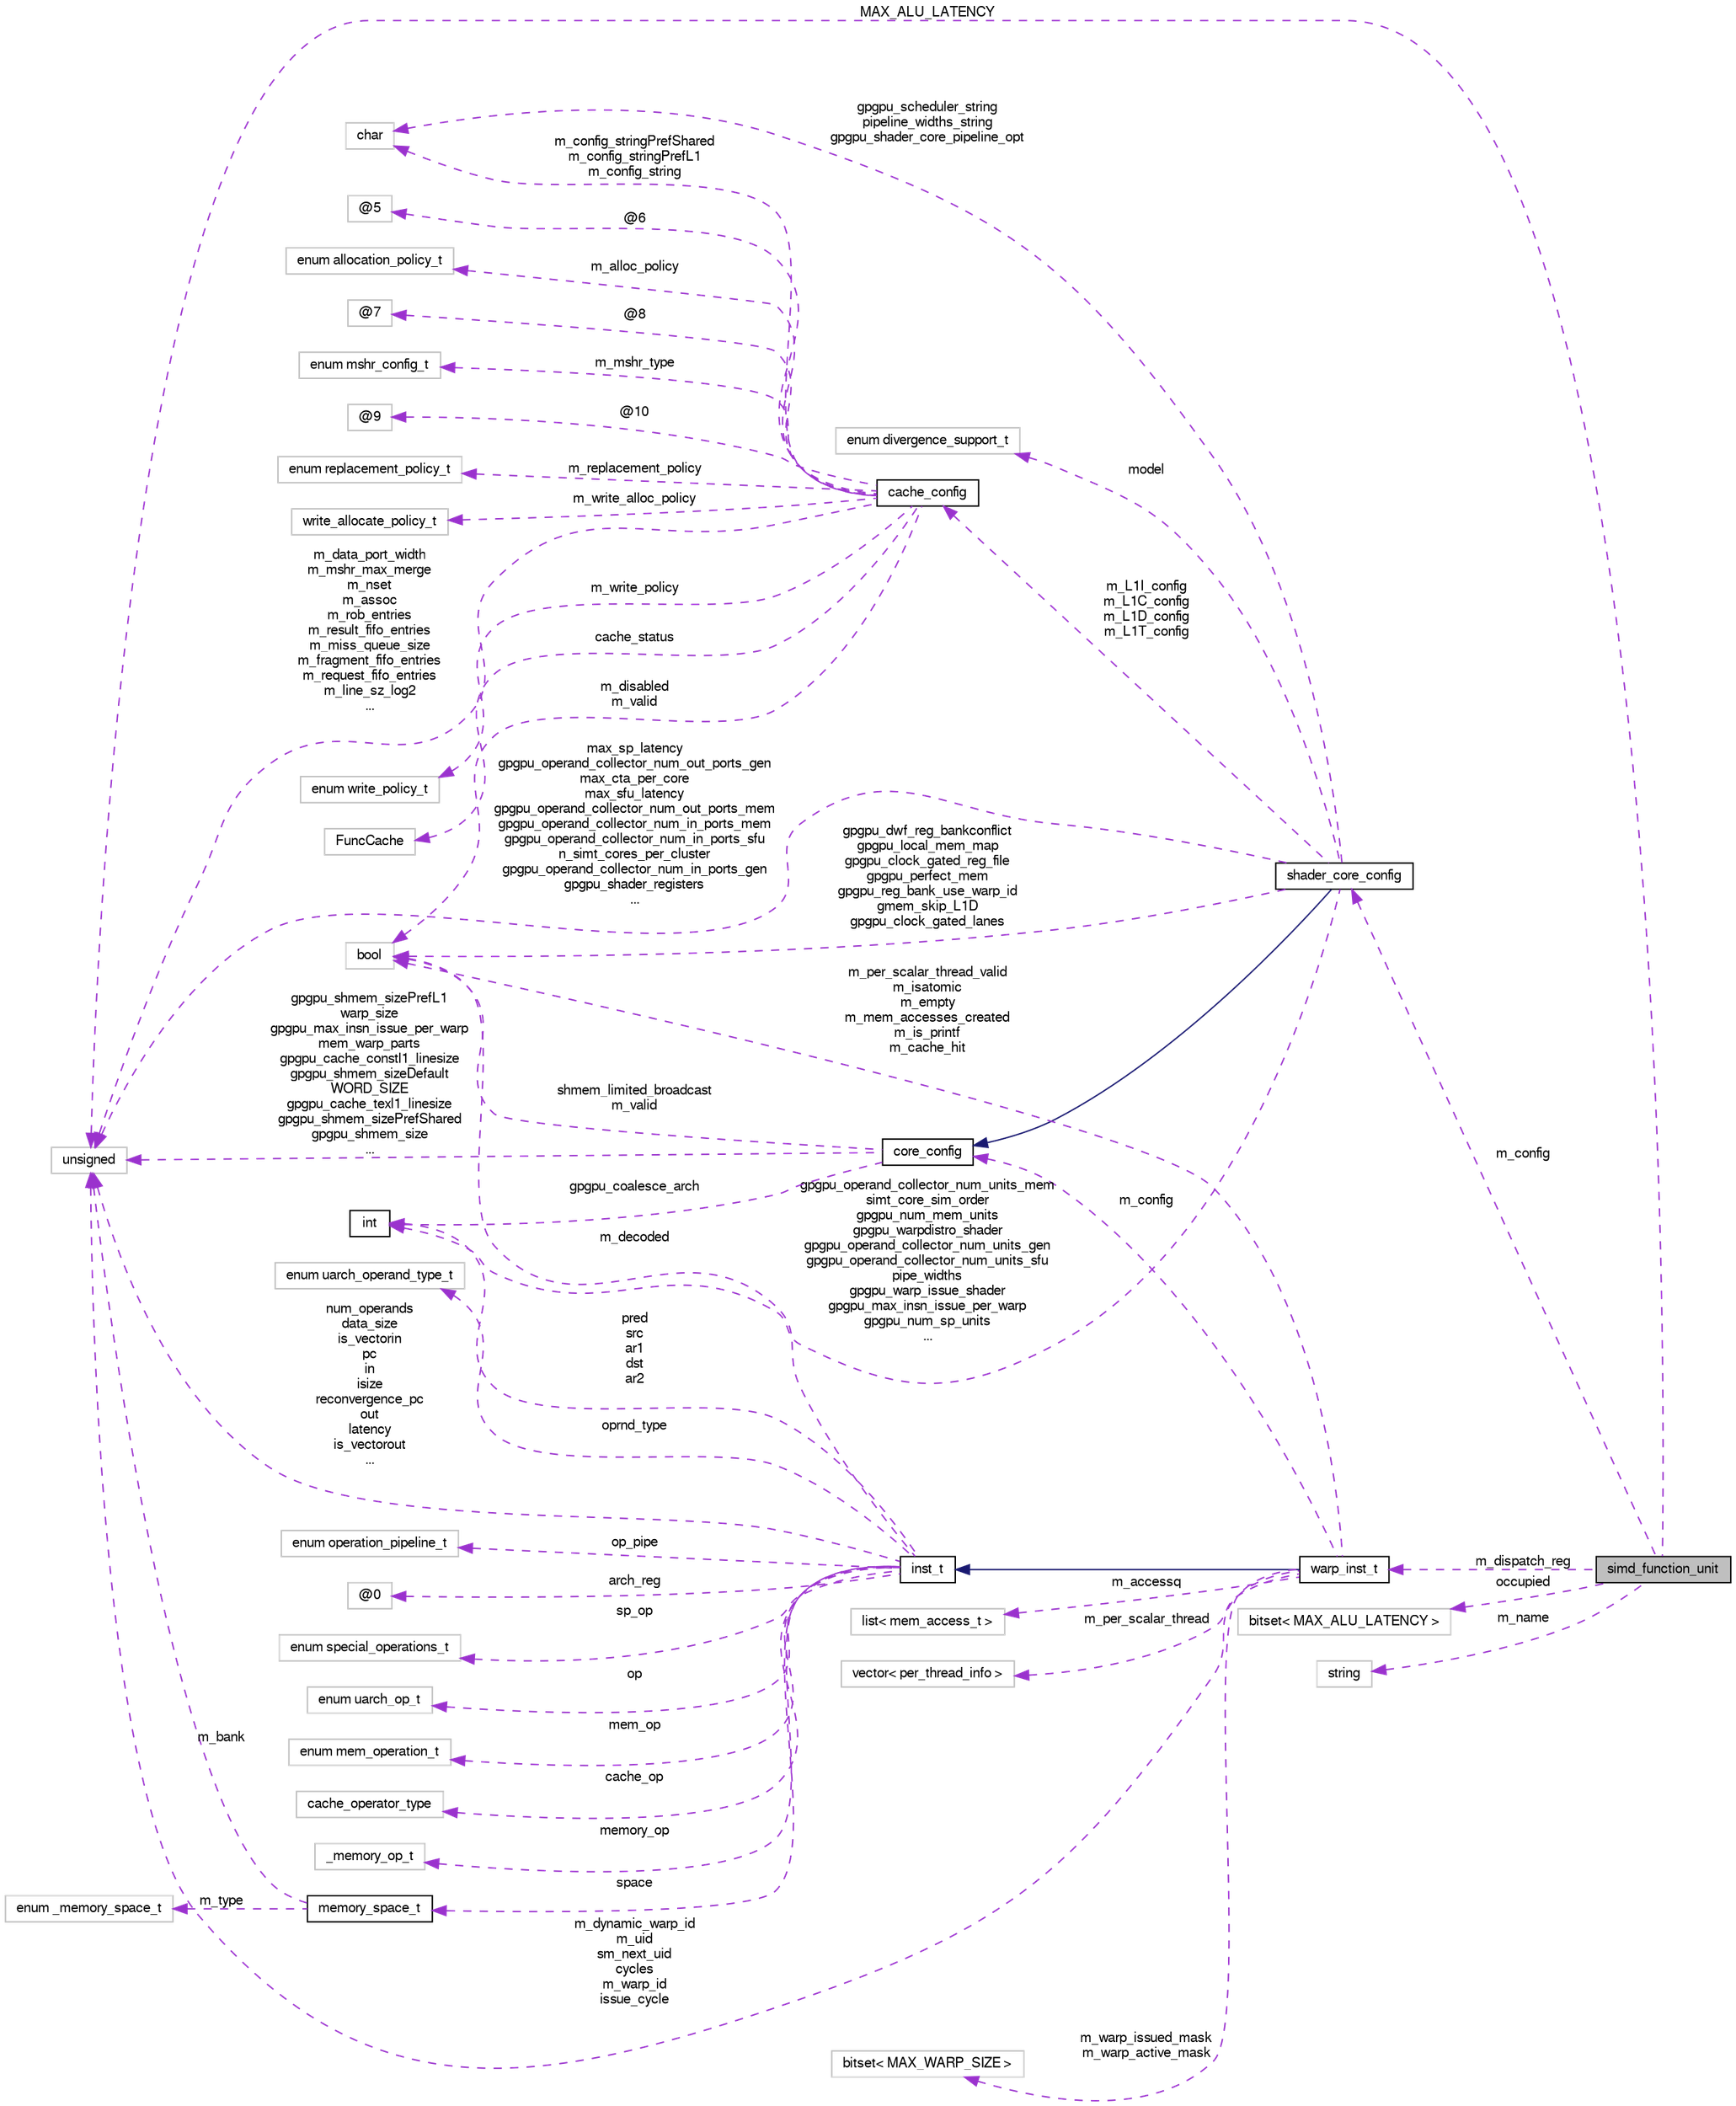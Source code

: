 digraph G
{
  bgcolor="transparent";
  edge [fontname="FreeSans",fontsize="10",labelfontname="FreeSans",labelfontsize="10"];
  node [fontname="FreeSans",fontsize="10",shape=record];
  rankdir=LR;
  Node1 [label="simd_function_unit",height=0.2,width=0.4,color="black", fillcolor="grey75", style="filled" fontcolor="black"];
  Node2 -> Node1 [dir=back,color="darkorchid3",fontsize="10",style="dashed",label="m_config",fontname="FreeSans"];
  Node2 [label="shader_core_config",height=0.2,width=0.4,color="black",URL="$structshader__core__config.html"];
  Node3 -> Node2 [dir=back,color="midnightblue",fontsize="10",style="solid",fontname="FreeSans"];
  Node3 [label="core_config",height=0.2,width=0.4,color="black",URL="$structcore__config.html"];
  Node4 -> Node3 [dir=back,color="darkorchid3",fontsize="10",style="dashed",label="gpgpu_coalesce_arch",fontname="FreeSans"];
  Node4 [label="int",height=0.2,width=0.4,color="black",URL="$classint.html"];
  Node5 -> Node3 [dir=back,color="darkorchid3",fontsize="10",style="dashed",label="shmem_limited_broadcast\nm_valid",fontname="FreeSans"];
  Node5 [label="bool",height=0.2,width=0.4,color="grey75"];
  Node6 -> Node3 [dir=back,color="darkorchid3",fontsize="10",style="dashed",label="gpgpu_shmem_sizePrefL1\nwarp_size\ngpgpu_max_insn_issue_per_warp\nmem_warp_parts\ngpgpu_cache_constl1_linesize\ngpgpu_shmem_sizeDefault\nWORD_SIZE\ngpgpu_cache_texl1_linesize\ngpgpu_shmem_sizePrefShared\ngpgpu_shmem_size\n...",fontname="FreeSans"];
  Node6 [label="unsigned",height=0.2,width=0.4,color="grey75"];
  Node7 -> Node2 [dir=back,color="darkorchid3",fontsize="10",style="dashed",label="gpgpu_scheduler_string\npipeline_widths_string\ngpgpu_shader_core_pipeline_opt",fontname="FreeSans"];
  Node7 [label="char",height=0.2,width=0.4,color="grey75"];
  Node8 -> Node2 [dir=back,color="darkorchid3",fontsize="10",style="dashed",label="model",fontname="FreeSans"];
  Node8 [label="enum divergence_support_t",height=0.2,width=0.4,color="grey75"];
  Node4 -> Node2 [dir=back,color="darkorchid3",fontsize="10",style="dashed",label="gpgpu_operand_collector_num_units_mem\nsimt_core_sim_order\ngpgpu_num_mem_units\ngpgpu_warpdistro_shader\ngpgpu_operand_collector_num_units_gen\ngpgpu_operand_collector_num_units_sfu\npipe_widths\ngpgpu_warp_issue_shader\ngpgpu_max_insn_issue_per_warp\ngpgpu_num_sp_units\n...",fontname="FreeSans"];
  Node5 -> Node2 [dir=back,color="darkorchid3",fontsize="10",style="dashed",label="gpgpu_dwf_reg_bankconflict\ngpgpu_local_mem_map\ngpgpu_clock_gated_reg_file\ngpgpu_perfect_mem\ngpgpu_reg_bank_use_warp_id\ngmem_skip_L1D\ngpgpu_clock_gated_lanes",fontname="FreeSans"];
  Node9 -> Node2 [dir=back,color="darkorchid3",fontsize="10",style="dashed",label="m_L1I_config\nm_L1C_config\nm_L1D_config\nm_L1T_config",fontname="FreeSans"];
  Node9 [label="cache_config",height=0.2,width=0.4,color="black",URL="$classcache__config.html"];
  Node7 -> Node9 [dir=back,color="darkorchid3",fontsize="10",style="dashed",label="m_config_stringPrefShared\nm_config_stringPrefL1\nm_config_string",fontname="FreeSans"];
  Node10 -> Node9 [dir=back,color="darkorchid3",fontsize="10",style="dashed",label="m_write_alloc_policy",fontname="FreeSans"];
  Node10 [label="write_allocate_policy_t",height=0.2,width=0.4,color="grey75"];
  Node11 -> Node9 [dir=back,color="darkorchid3",fontsize="10",style="dashed",label="m_write_policy",fontname="FreeSans"];
  Node11 [label="enum write_policy_t",height=0.2,width=0.4,color="grey75"];
  Node5 -> Node9 [dir=back,color="darkorchid3",fontsize="10",style="dashed",label="m_disabled\nm_valid",fontname="FreeSans"];
  Node12 -> Node9 [dir=back,color="darkorchid3",fontsize="10",style="dashed",label="cache_status",fontname="FreeSans"];
  Node12 [label="FuncCache",height=0.2,width=0.4,color="grey75"];
  Node13 -> Node9 [dir=back,color="darkorchid3",fontsize="10",style="dashed",label="@6",fontname="FreeSans"];
  Node13 [label="@5",height=0.2,width=0.4,color="grey75"];
  Node14 -> Node9 [dir=back,color="darkorchid3",fontsize="10",style="dashed",label="m_alloc_policy",fontname="FreeSans"];
  Node14 [label="enum allocation_policy_t",height=0.2,width=0.4,color="grey75"];
  Node15 -> Node9 [dir=back,color="darkorchid3",fontsize="10",style="dashed",label="@8",fontname="FreeSans"];
  Node15 [label="@7",height=0.2,width=0.4,color="grey75"];
  Node16 -> Node9 [dir=back,color="darkorchid3",fontsize="10",style="dashed",label="m_mshr_type",fontname="FreeSans"];
  Node16 [label="enum mshr_config_t",height=0.2,width=0.4,color="grey75"];
  Node6 -> Node9 [dir=back,color="darkorchid3",fontsize="10",style="dashed",label="m_data_port_width\nm_mshr_max_merge\nm_nset\nm_assoc\nm_rob_entries\nm_result_fifo_entries\nm_miss_queue_size\nm_fragment_fifo_entries\nm_request_fifo_entries\nm_line_sz_log2\n...",fontname="FreeSans"];
  Node17 -> Node9 [dir=back,color="darkorchid3",fontsize="10",style="dashed",label="@10",fontname="FreeSans"];
  Node17 [label="@9",height=0.2,width=0.4,color="grey75"];
  Node18 -> Node9 [dir=back,color="darkorchid3",fontsize="10",style="dashed",label="m_replacement_policy",fontname="FreeSans"];
  Node18 [label="enum replacement_policy_t",height=0.2,width=0.4,color="grey75"];
  Node6 -> Node2 [dir=back,color="darkorchid3",fontsize="10",style="dashed",label="max_sp_latency\ngpgpu_operand_collector_num_out_ports_gen\nmax_cta_per_core\nmax_sfu_latency\ngpgpu_operand_collector_num_out_ports_mem\ngpgpu_operand_collector_num_in_ports_mem\ngpgpu_operand_collector_num_in_ports_sfu\nn_simt_cores_per_cluster\ngpgpu_operand_collector_num_in_ports_gen\ngpgpu_shader_registers\n...",fontname="FreeSans"];
  Node19 -> Node1 [dir=back,color="darkorchid3",fontsize="10",style="dashed",label="m_dispatch_reg",fontname="FreeSans"];
  Node19 [label="warp_inst_t",height=0.2,width=0.4,color="black",URL="$classwarp__inst__t.html"];
  Node20 -> Node19 [dir=back,color="midnightblue",fontsize="10",style="solid",fontname="FreeSans"];
  Node20 [label="inst_t",height=0.2,width=0.4,color="black",URL="$classinst__t.html"];
  Node21 -> Node20 [dir=back,color="darkorchid3",fontsize="10",style="dashed",label="arch_reg",fontname="FreeSans"];
  Node21 [label="@0",height=0.2,width=0.4,color="grey75"];
  Node22 -> Node20 [dir=back,color="darkorchid3",fontsize="10",style="dashed",label="sp_op",fontname="FreeSans"];
  Node22 [label="enum special_operations_t",height=0.2,width=0.4,color="grey75"];
  Node23 -> Node20 [dir=back,color="darkorchid3",fontsize="10",style="dashed",label="op",fontname="FreeSans"];
  Node23 [label="enum uarch_op_t",height=0.2,width=0.4,color="grey75"];
  Node24 -> Node20 [dir=back,color="darkorchid3",fontsize="10",style="dashed",label="mem_op",fontname="FreeSans"];
  Node24 [label="enum mem_operation_t",height=0.2,width=0.4,color="grey75"];
  Node25 -> Node20 [dir=back,color="darkorchid3",fontsize="10",style="dashed",label="cache_op",fontname="FreeSans"];
  Node25 [label="cache_operator_type",height=0.2,width=0.4,color="grey75"];
  Node26 -> Node20 [dir=back,color="darkorchid3",fontsize="10",style="dashed",label="space",fontname="FreeSans"];
  Node26 [label="memory_space_t",height=0.2,width=0.4,color="black",URL="$classmemory__space__t.html"];
  Node27 -> Node26 [dir=back,color="darkorchid3",fontsize="10",style="dashed",label="m_type",fontname="FreeSans"];
  Node27 [label="enum _memory_space_t",height=0.2,width=0.4,color="grey75"];
  Node6 -> Node26 [dir=back,color="darkorchid3",fontsize="10",style="dashed",label="m_bank",fontname="FreeSans"];
  Node4 -> Node20 [dir=back,color="darkorchid3",fontsize="10",style="dashed",label="pred\nsrc\nar1\ndst\nar2",fontname="FreeSans"];
  Node28 -> Node20 [dir=back,color="darkorchid3",fontsize="10",style="dashed",label="memory_op",fontname="FreeSans"];
  Node28 [label="_memory_op_t",height=0.2,width=0.4,color="grey75"];
  Node5 -> Node20 [dir=back,color="darkorchid3",fontsize="10",style="dashed",label="m_decoded",fontname="FreeSans"];
  Node29 -> Node20 [dir=back,color="darkorchid3",fontsize="10",style="dashed",label="oprnd_type",fontname="FreeSans"];
  Node29 [label="enum uarch_operand_type_t",height=0.2,width=0.4,color="grey75"];
  Node6 -> Node20 [dir=back,color="darkorchid3",fontsize="10",style="dashed",label="num_operands\ndata_size\nis_vectorin\npc\nin\nisize\nreconvergence_pc\nout\nlatency\nis_vectorout\n...",fontname="FreeSans"];
  Node30 -> Node20 [dir=back,color="darkorchid3",fontsize="10",style="dashed",label="op_pipe",fontname="FreeSans"];
  Node30 [label="enum operation_pipeline_t",height=0.2,width=0.4,color="grey75"];
  Node31 -> Node19 [dir=back,color="darkorchid3",fontsize="10",style="dashed",label="m_warp_issued_mask\nm_warp_active_mask",fontname="FreeSans"];
  Node31 [label="bitset\< MAX_WARP_SIZE \>",height=0.2,width=0.4,color="grey75"];
  Node32 -> Node19 [dir=back,color="darkorchid3",fontsize="10",style="dashed",label="m_accessq",fontname="FreeSans"];
  Node32 [label="list\< mem_access_t \>",height=0.2,width=0.4,color="grey75"];
  Node3 -> Node19 [dir=back,color="darkorchid3",fontsize="10",style="dashed",label="m_config",fontname="FreeSans"];
  Node5 -> Node19 [dir=back,color="darkorchid3",fontsize="10",style="dashed",label="m_per_scalar_thread_valid\nm_isatomic\nm_empty\nm_mem_accesses_created\nm_is_printf\nm_cache_hit",fontname="FreeSans"];
  Node33 -> Node19 [dir=back,color="darkorchid3",fontsize="10",style="dashed",label="m_per_scalar_thread",fontname="FreeSans"];
  Node33 [label="vector\< per_thread_info \>",height=0.2,width=0.4,color="grey75"];
  Node6 -> Node19 [dir=back,color="darkorchid3",fontsize="10",style="dashed",label="m_dynamic_warp_id\nm_uid\nsm_next_uid\ncycles\nm_warp_id\nissue_cycle",fontname="FreeSans"];
  Node34 -> Node1 [dir=back,color="darkorchid3",fontsize="10",style="dashed",label="occupied",fontname="FreeSans"];
  Node34 [label="bitset\< MAX_ALU_LATENCY \>",height=0.2,width=0.4,color="grey75"];
  Node35 -> Node1 [dir=back,color="darkorchid3",fontsize="10",style="dashed",label="m_name",fontname="FreeSans"];
  Node35 [label="string",height=0.2,width=0.4,color="grey75"];
  Node6 -> Node1 [dir=back,color="darkorchid3",fontsize="10",style="dashed",label="MAX_ALU_LATENCY",fontname="FreeSans"];
}
